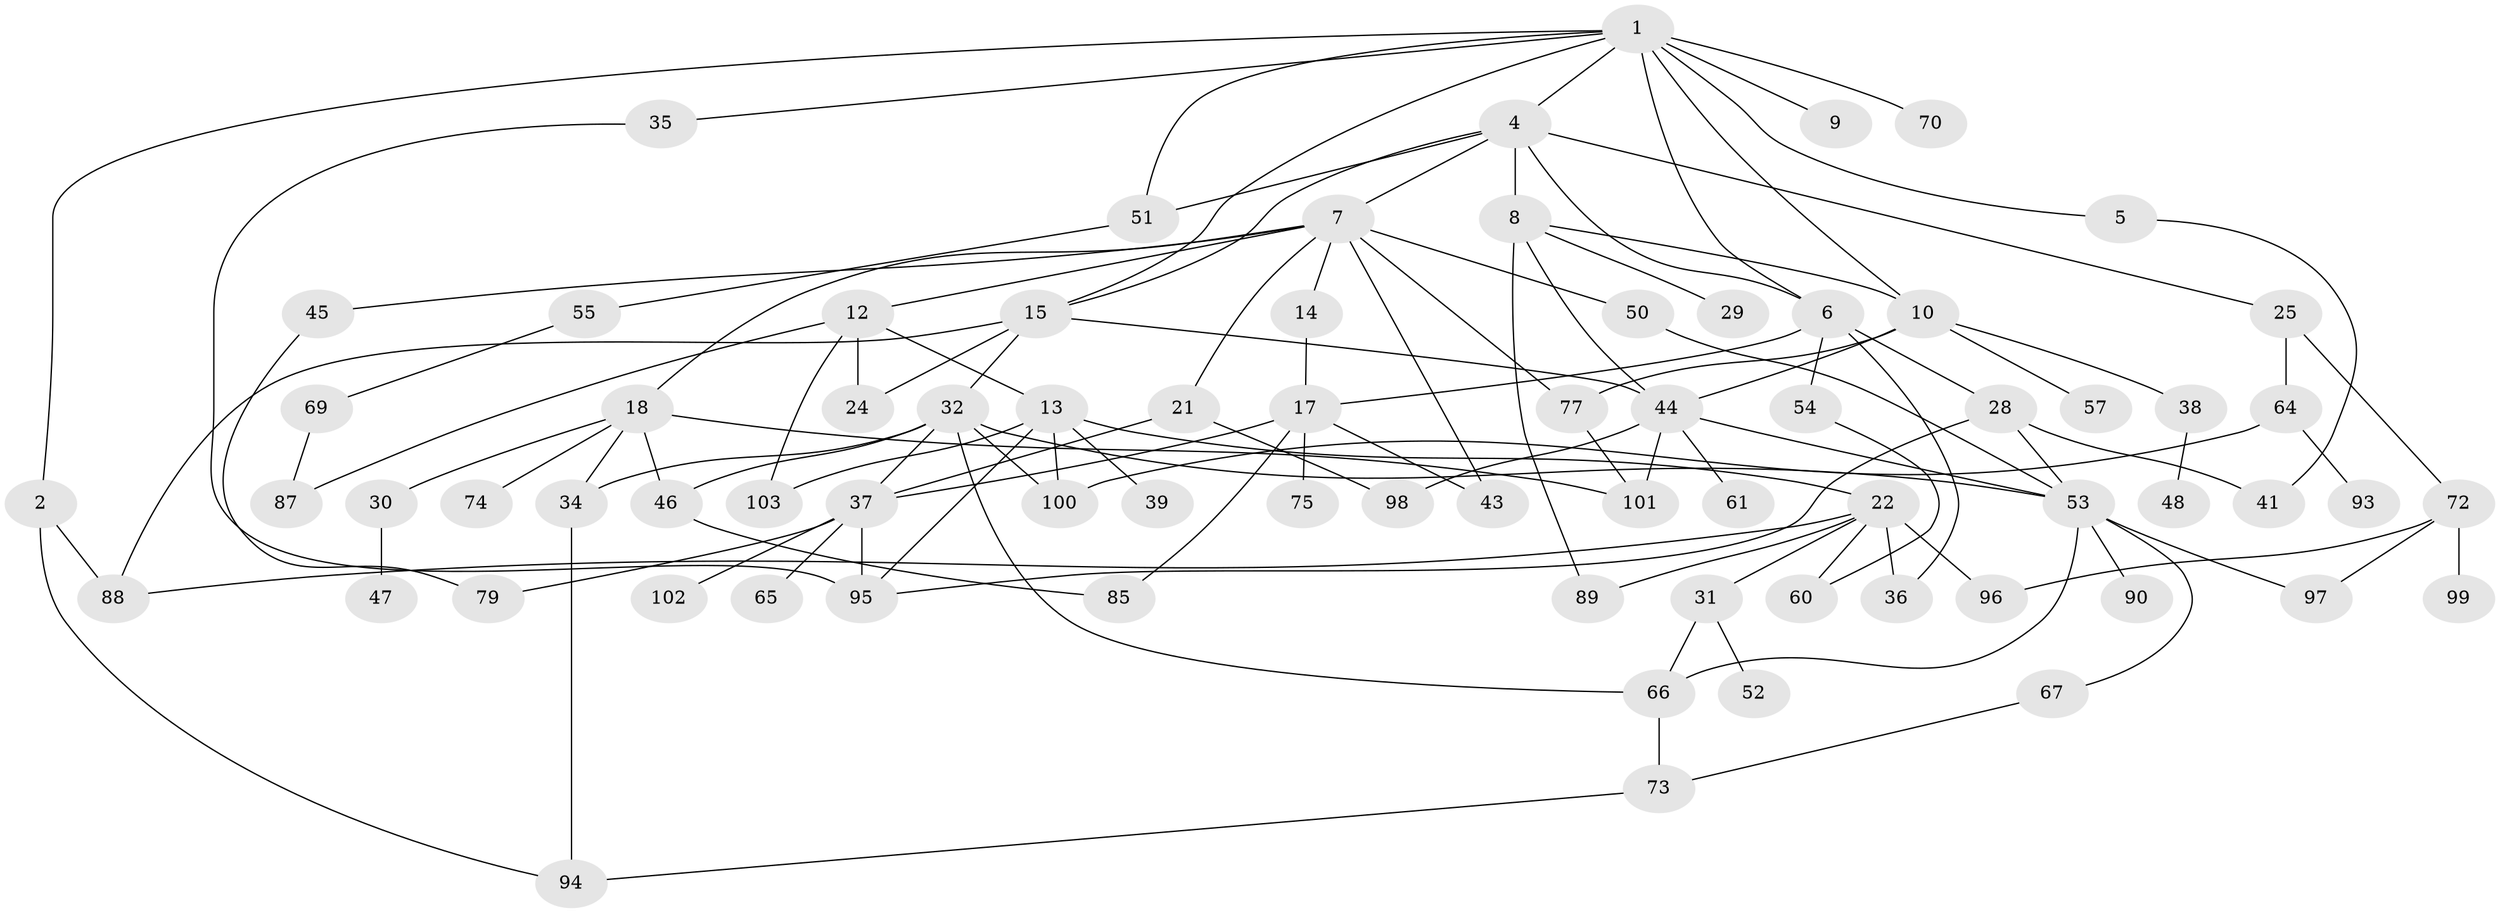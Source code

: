 // Generated by graph-tools (version 1.1) at 2025/51/02/27/25 19:51:38]
// undirected, 74 vertices, 115 edges
graph export_dot {
graph [start="1"]
  node [color=gray90,style=filled];
  1 [super="+3"];
  2 [super="+62"];
  4 [super="+49"];
  5 [super="+33"];
  6 [super="+42"];
  7 [super="+11"];
  8 [super="+56"];
  9 [super="+110"];
  10 [super="+16"];
  12 [super="+19"];
  13 [super="+23"];
  14;
  15 [super="+27"];
  17 [super="+20"];
  18 [super="+26"];
  21 [super="+68"];
  22 [super="+76"];
  24 [super="+80"];
  25;
  28 [super="+108"];
  29;
  30;
  31 [super="+63"];
  32 [super="+40"];
  34;
  35;
  36;
  37 [super="+81"];
  38;
  39;
  41;
  43;
  44 [super="+58"];
  45;
  46;
  47;
  48;
  50;
  51 [super="+78"];
  52;
  53 [super="+59"];
  54;
  55;
  57 [super="+84"];
  60 [super="+71"];
  61;
  64;
  65;
  66 [super="+82"];
  67;
  69;
  70 [super="+92"];
  72;
  73;
  74;
  75 [super="+91"];
  77 [super="+83"];
  79 [super="+86"];
  85 [super="+106"];
  87;
  88 [super="+107"];
  89;
  90;
  93;
  94 [super="+105"];
  95 [super="+104"];
  96;
  97;
  98;
  99;
  100;
  101 [super="+109"];
  102;
  103;
  1 -- 2;
  1 -- 5;
  1 -- 35;
  1 -- 70 [weight=2];
  1 -- 15;
  1 -- 4;
  1 -- 6;
  1 -- 9;
  1 -- 10;
  1 -- 51;
  2 -- 94;
  2 -- 88;
  4 -- 6;
  4 -- 7;
  4 -- 8;
  4 -- 15;
  4 -- 25;
  4 -- 51;
  5 -- 41;
  6 -- 17;
  6 -- 28;
  6 -- 54;
  6 -- 36;
  7 -- 21;
  7 -- 45;
  7 -- 18;
  7 -- 50;
  7 -- 43;
  7 -- 12;
  7 -- 77;
  7 -- 14;
  8 -- 10;
  8 -- 29;
  8 -- 44;
  8 -- 89;
  10 -- 44;
  10 -- 38;
  10 -- 57;
  10 -- 77;
  12 -- 13;
  12 -- 103;
  12 -- 87;
  12 -- 24;
  13 -- 22;
  13 -- 95;
  13 -- 100;
  13 -- 39;
  13 -- 103;
  14 -- 17;
  15 -- 32;
  15 -- 88;
  15 -- 44;
  15 -- 24;
  17 -- 37;
  17 -- 43;
  17 -- 85;
  17 -- 75;
  18 -- 30;
  18 -- 34;
  18 -- 101;
  18 -- 74;
  18 -- 46;
  21 -- 37 [weight=2];
  21 -- 98;
  22 -- 31;
  22 -- 36;
  22 -- 96;
  22 -- 89;
  22 -- 88;
  22 -- 60;
  25 -- 64;
  25 -- 72;
  28 -- 41;
  28 -- 53;
  28 -- 95;
  30 -- 47;
  31 -- 52;
  31 -- 66;
  32 -- 46;
  32 -- 37;
  32 -- 100;
  32 -- 34;
  32 -- 66;
  32 -- 53;
  34 -- 94;
  35 -- 95;
  37 -- 65;
  37 -- 79;
  37 -- 95;
  37 -- 102;
  38 -- 48;
  44 -- 61;
  44 -- 98;
  44 -- 101;
  44 -- 53;
  45 -- 79;
  46 -- 85;
  50 -- 53;
  51 -- 55;
  53 -- 67;
  53 -- 97;
  53 -- 66;
  53 -- 90;
  54 -- 60;
  55 -- 69;
  64 -- 93;
  64 -- 100;
  66 -- 73;
  67 -- 73;
  69 -- 87;
  72 -- 96;
  72 -- 99;
  72 -- 97;
  73 -- 94;
  77 -- 101;
}
